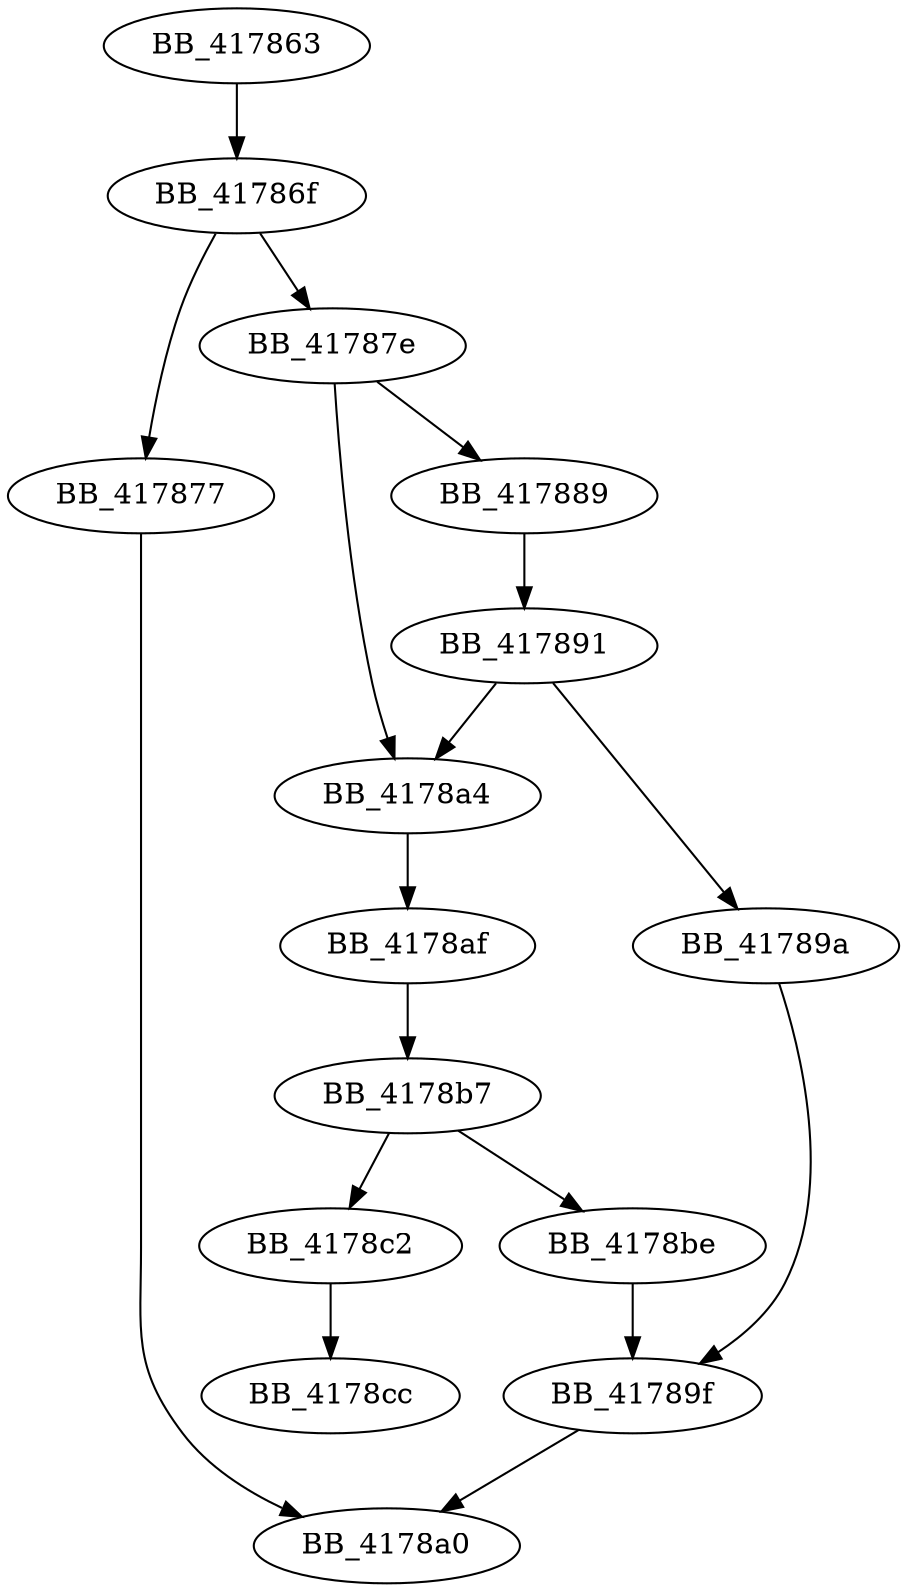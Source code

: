 DiGraph _strerror{
BB_417863->BB_41786f
BB_41786f->BB_417877
BB_41786f->BB_41787e
BB_417877->BB_4178a0
BB_41787e->BB_417889
BB_41787e->BB_4178a4
BB_417889->BB_417891
BB_417891->BB_41789a
BB_417891->BB_4178a4
BB_41789a->BB_41789f
BB_41789f->BB_4178a0
BB_4178a4->BB_4178af
BB_4178af->BB_4178b7
BB_4178b7->BB_4178be
BB_4178b7->BB_4178c2
BB_4178be->BB_41789f
BB_4178c2->BB_4178cc
}
